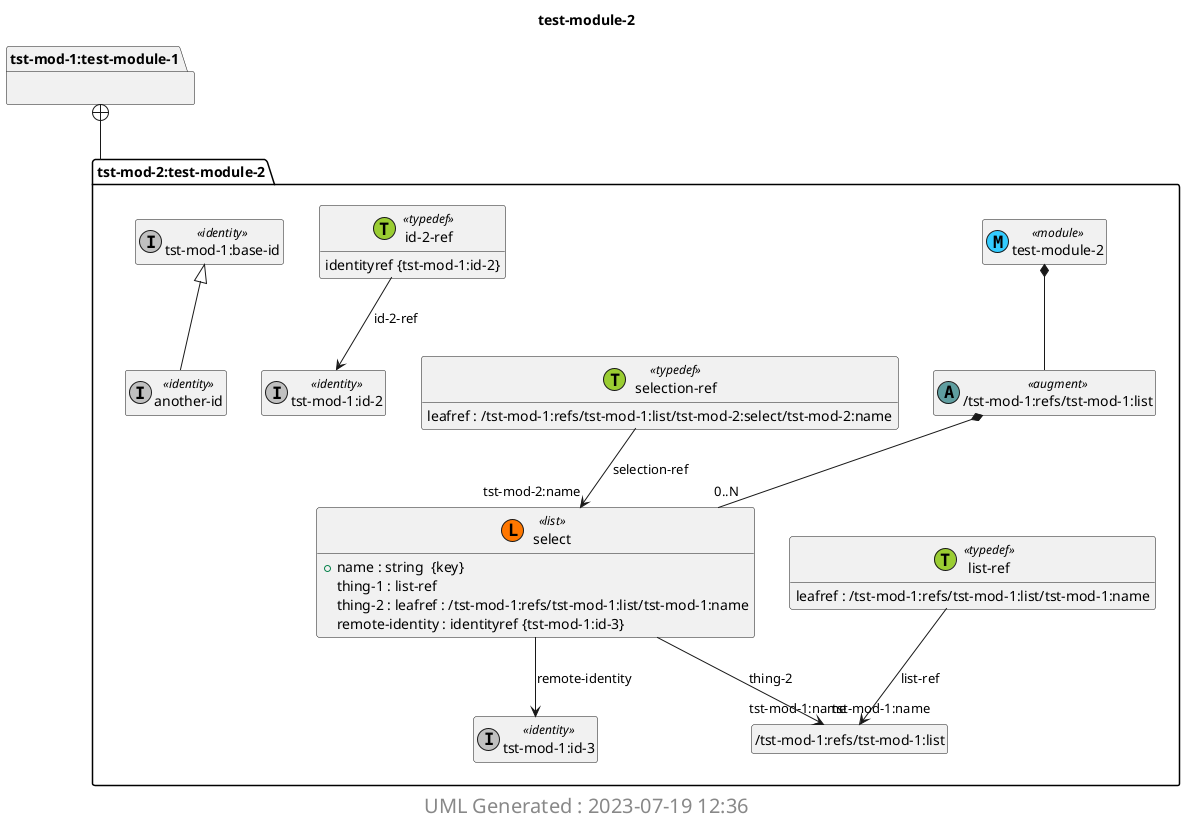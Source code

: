 'Download plantuml from http://plantuml.sourceforge.net/ 
'Generate png with java -jar plantuml.jar <file> 
'Output in img/<module>.png 
'If Java spits out memory error increase heap size with java -Xmx1024m  -jar plantuml.jar <file> 
@startuml img/test-module-2.png 
hide empty fields 
hide empty methods 
hide <<case>> circle
hide <<augment>> circle
hide <<choice>> circle
hide <<leafref>> stereotype
hide <<leafref>> circle
page 1x1 
Title test-module-2 
package "tst-mod-1:test-module-1" as tst_mod_1_test_module_1 { 
} 
package "tst-mod-2:test-module-2" as tst_mod_2_test_module_2 { 
} 
package "tst-mod-2:test-module-2" as tst_mod_2_test_module_2 { 
class "test-module-2" as test_module_2 << (M, #33CCFF) module>> 
class "list-ref" as tst_mod_2_list_ref_typedef << (T, YellowGreen) typedef>>
tst_mod_2_list_ref_typedef : leafref : /tst-mod-1:refs/tst-mod-1:list/tst-mod-1:name
class "selection-ref" as tst_mod_2_selection_ref_typedef << (T, YellowGreen) typedef>>
tst_mod_2_selection_ref_typedef : leafref : /tst-mod-1:refs/tst-mod-1:list/tst-mod-2:select/tst-mod-2:name
class "id-2-ref" as tst_mod_2_id_2_ref_typedef << (T, YellowGreen) typedef>>
tst_mod_2_id_2_ref_typedef : identityref {tst-mod-1:id-2}
class "/tst-mod-1:refs/tst-mod-1:list" as tst_mod_1_refs_tst_mod_1_list << (A,CadetBlue) augment>>
test_module_2 *--  tst_mod_1_refs_tst_mod_1_list 
class "select" as test_module_1_I_refs_I_list_I_select << (L, #FF7700) list>> 
tst_mod_1_refs_tst_mod_1_list *-- "0..N" test_module_1_I_refs_I_list_I_select 
test_module_1_I_refs_I_list_I_select : +name : string  {key} 
test_module_1_I_refs_I_list_I_select : thing-1 : list-ref  
test_module_1_I_refs_I_list_I_select : thing-2 : leafref : /tst-mod-1:refs/tst-mod-1:list/tst-mod-1:name  
test_module_1_I_refs_I_list_I_select : remote-identity : identityref {tst-mod-1:id-3}  
class "tst-mod-1:base-id" as tst_mod_1_base_id_identity << (I,Silver) identity>> 
class "tst-mod-1:id-2" as tst_mod_1_id_2_identity << (I,Silver) identity>> 
class "tst-mod-1:id-3" as tst_mod_1_id_3_identity << (I,Silver) identity>> 
class "another-id" as tst_mod_2_another_id_identity << (I,Silver) identity>> 
tst_mod_1_base_id_identity <|-- tst_mod_2_another_id_identity 
class "/tst-mod-1:refs/tst-mod-1:list" as test_module_1_I_refs_I_list_leafref <<leafref>> 
tst_mod_2_id_2_ref_typedef-->tst_mod_1_id_2_identity : id-2-ref
test_module_1_I_refs_I_list_I_select-->tst_mod_1_id_3_identity : remote-identity
} 

tst_mod_1_test_module_1 +-- tst_mod_2_test_module_2
tst_mod_2_list_ref_typedef-->"tst-mod-1:name"test_module_1_I_refs_I_list_leafref: list-ref
tst_mod_2_selection_ref_typedef-->"tst-mod-2:name"test_module_1_I_refs_I_list_I_select: selection-ref
test_module_1_I_refs_I_list_I_select-->"tst-mod-1:name"test_module_1_I_refs_I_list_leafref: thing-2
center footer
 <size:20> UML Generated : 2023-07-19 12:36 </size>
 endfooter 
@enduml 
